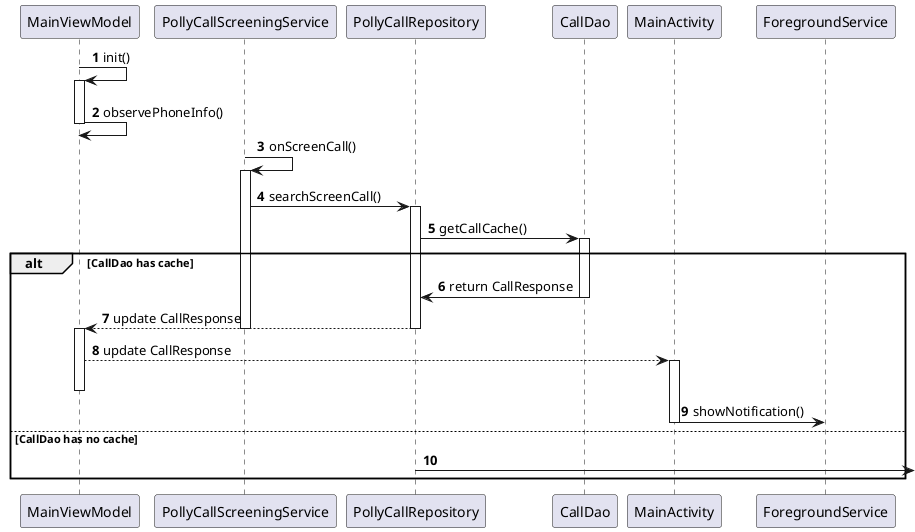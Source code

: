 @startuml
'https://plantuml.com/sequence-diagram

autonumber

MainViewModel -> MainViewModel: init()
activate MainViewModel
MainViewModel -> MainViewModel: observePhoneInfo()
deactivate MainViewModel
PollyCallScreeningService -> PollyCallScreeningService: onScreenCall()
activate PollyCallScreeningService
PollyCallScreeningService -> PollyCallRepository: searchScreenCall()
activate PollyCallRepository
PollyCallRepository -> CallDao: getCallCache()
activate CallDao
alt CallDao has cache
   CallDao -> PollyCallRepository: return CallResponse
   deactivate CallDao
   PollyCallRepository --> MainViewModel: update CallResponse
   deactivate PollyCallRepository
   deactivate PollyCallScreeningService
   activate MainViewModel
   MainViewModel --> MainActivity : update CallResponse
   activate MainActivity
    deactivate MainViewModel
    MainActivity -> ForegroundService: showNotification()
  deactivate MainActivity
else CallDao has no cache
PollyCallRepository ->

end



@enduml